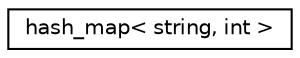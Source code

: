 digraph "Graphical Class Hierarchy"
{
  edge [fontname="Helvetica",fontsize="10",labelfontname="Helvetica",labelfontsize="10"];
  node [fontname="Helvetica",fontsize="10",shape=record];
  rankdir="LR";
  Node1 [label="hash_map\< string, int \>",height=0.2,width=0.4,color="black", fillcolor="white", style="filled",URL="$classhash__map.html"];
}
